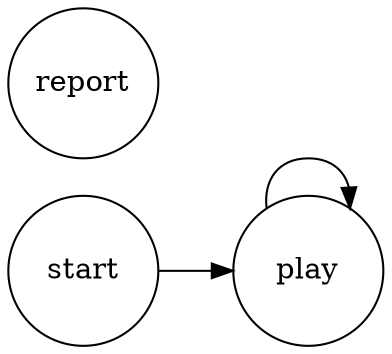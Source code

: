 digraph G{
	
	node [shape= circle, width=1, fixedsize=true];
	rankdir="LR";
	start -> play;
	play -> play;
	report
	
	
	
}